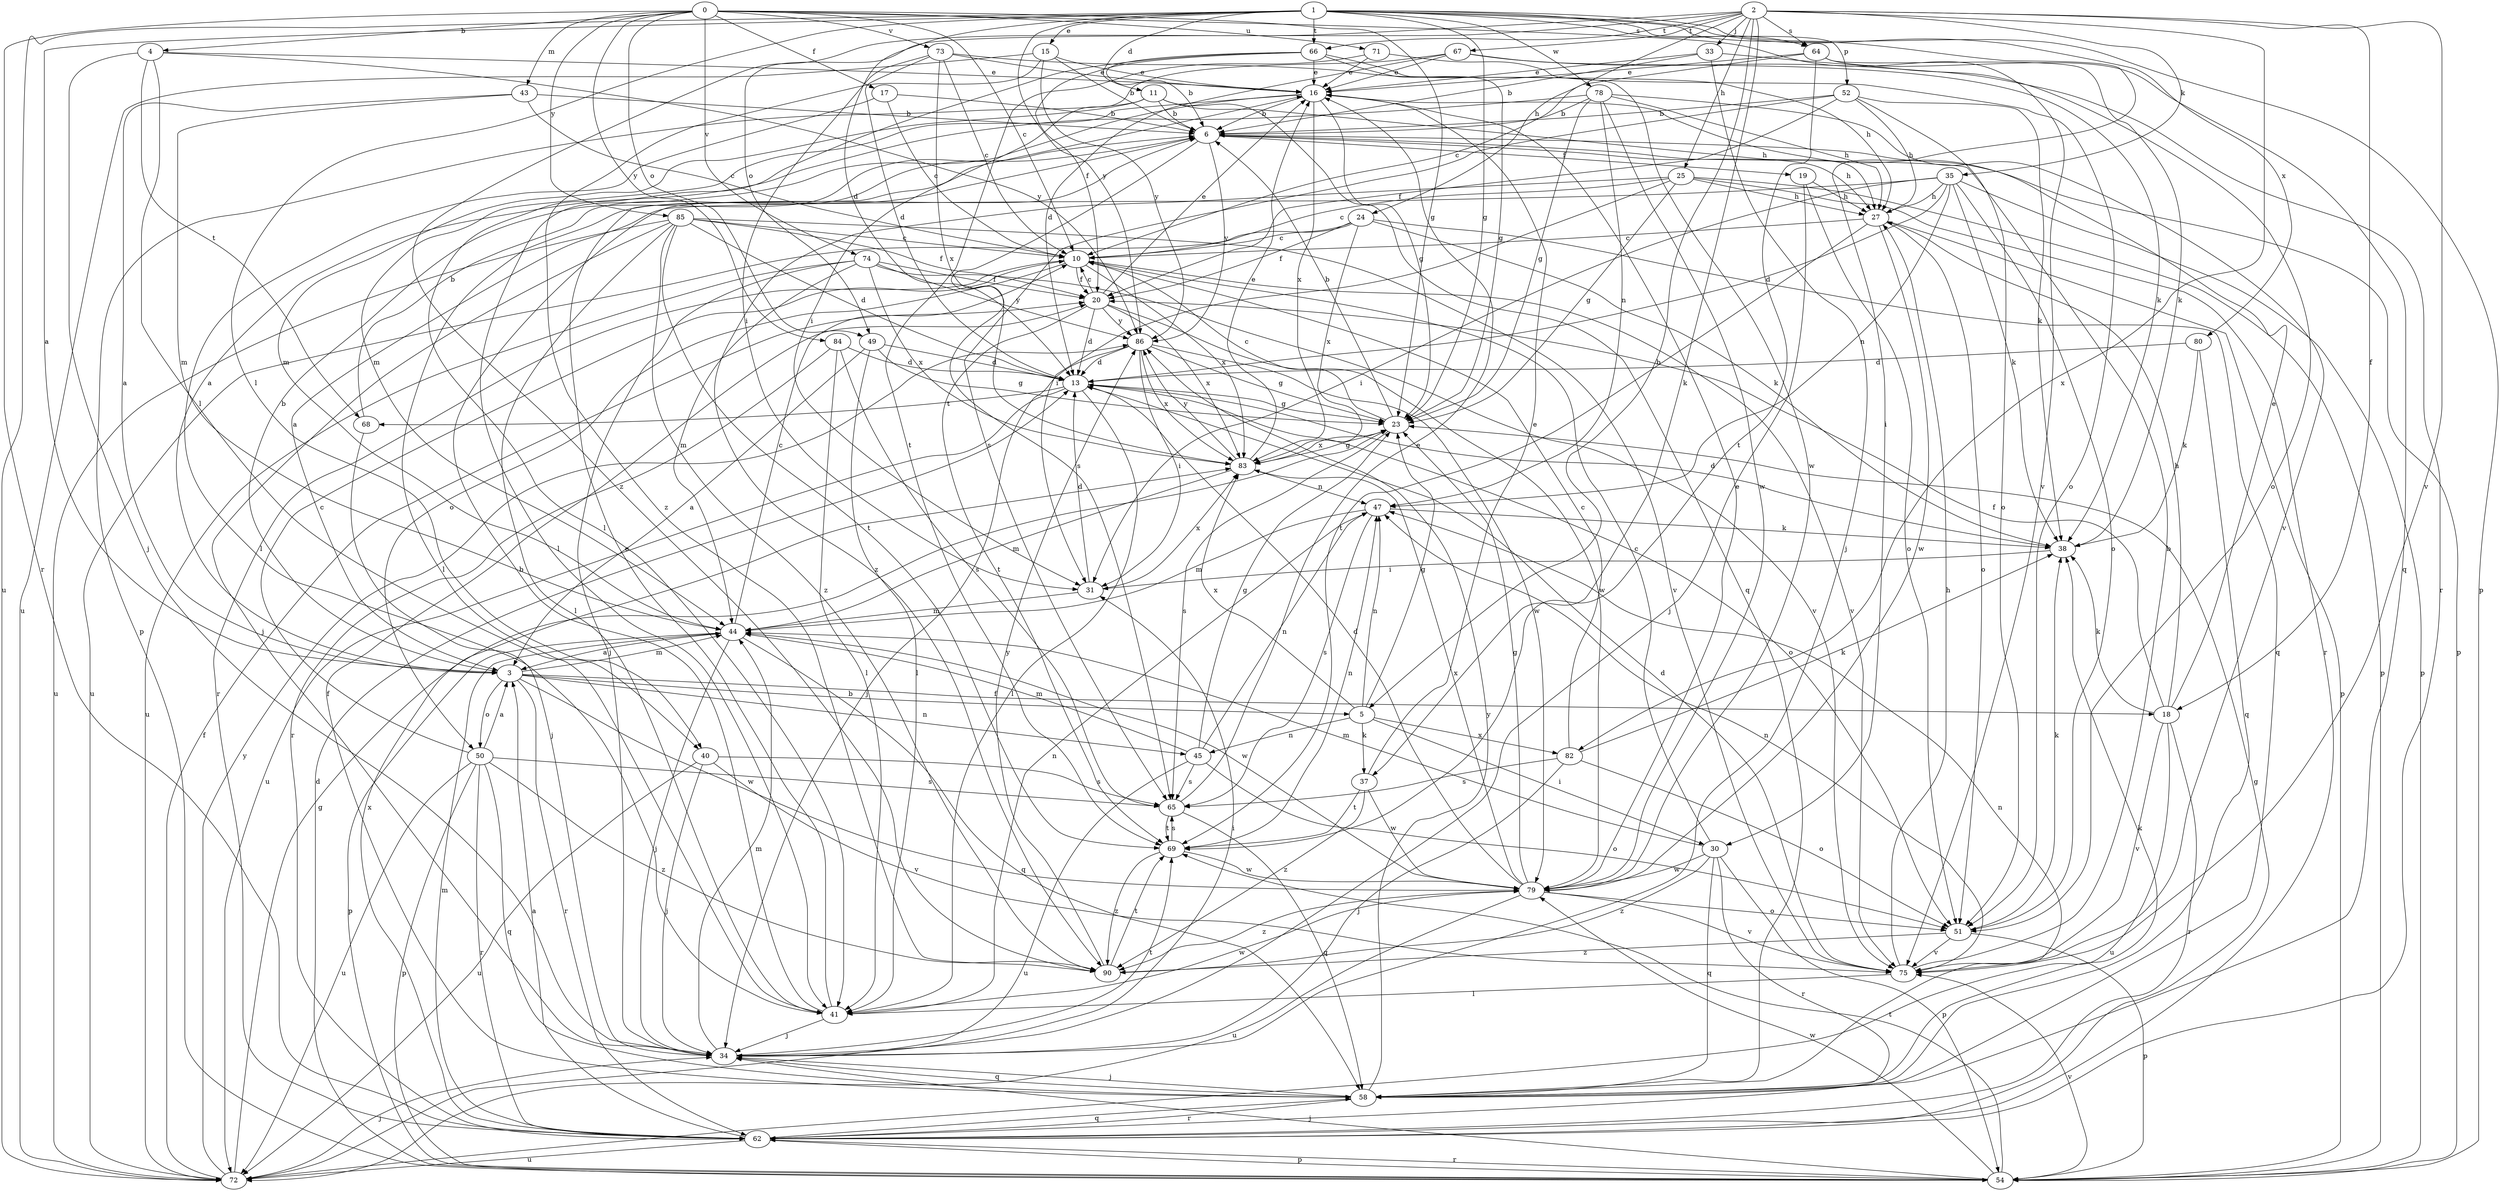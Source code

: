 strict digraph  {
0;
1;
2;
3;
4;
5;
6;
10;
11;
13;
15;
16;
17;
18;
19;
20;
23;
24;
25;
27;
30;
31;
33;
34;
35;
37;
38;
40;
41;
43;
44;
45;
47;
49;
50;
51;
52;
54;
58;
62;
64;
65;
66;
67;
68;
69;
71;
72;
73;
74;
75;
78;
79;
80;
82;
83;
84;
85;
86;
90;
0 -> 4  [label=b];
0 -> 10  [label=c];
0 -> 17  [label=f];
0 -> 23  [label=g];
0 -> 43  [label=m];
0 -> 49  [label=o];
0 -> 62  [label=r];
0 -> 71  [label=u];
0 -> 73  [label=v];
0 -> 74  [label=v];
0 -> 75  [label=v];
0 -> 84  [label=y];
0 -> 85  [label=y];
1 -> 3  [label=a];
1 -> 11  [label=d];
1 -> 13  [label=d];
1 -> 15  [label=e];
1 -> 23  [label=g];
1 -> 30  [label=i];
1 -> 40  [label=l];
1 -> 52  [label=p];
1 -> 54  [label=p];
1 -> 64  [label=s];
1 -> 66  [label=t];
1 -> 72  [label=u];
1 -> 78  [label=w];
1 -> 80  [label=x];
1 -> 86  [label=y];
2 -> 5  [label=b];
2 -> 18  [label=f];
2 -> 24  [label=h];
2 -> 25  [label=h];
2 -> 33  [label=j];
2 -> 35  [label=k];
2 -> 37  [label=k];
2 -> 49  [label=o];
2 -> 64  [label=s];
2 -> 66  [label=t];
2 -> 67  [label=t];
2 -> 75  [label=v];
2 -> 82  [label=x];
2 -> 90  [label=z];
3 -> 5  [label=b];
3 -> 6  [label=b];
3 -> 18  [label=f];
3 -> 44  [label=m];
3 -> 45  [label=n];
3 -> 50  [label=o];
3 -> 62  [label=r];
3 -> 79  [label=w];
4 -> 16  [label=e];
4 -> 34  [label=j];
4 -> 40  [label=l];
4 -> 68  [label=t];
4 -> 86  [label=y];
5 -> 23  [label=g];
5 -> 30  [label=i];
5 -> 37  [label=k];
5 -> 45  [label=n];
5 -> 47  [label=n];
5 -> 82  [label=x];
5 -> 83  [label=x];
6 -> 19  [label=f];
6 -> 27  [label=h];
6 -> 41  [label=l];
6 -> 54  [label=p];
6 -> 65  [label=s];
6 -> 86  [label=y];
10 -> 20  [label=f];
10 -> 50  [label=o];
10 -> 62  [label=r];
10 -> 75  [label=v];
10 -> 83  [label=x];
11 -> 6  [label=b];
11 -> 27  [label=h];
11 -> 44  [label=m];
11 -> 54  [label=p];
11 -> 58  [label=q];
13 -> 23  [label=g];
13 -> 41  [label=l];
13 -> 51  [label=o];
13 -> 68  [label=t];
13 -> 72  [label=u];
15 -> 6  [label=b];
15 -> 16  [label=e];
15 -> 72  [label=u];
15 -> 86  [label=y];
15 -> 90  [label=z];
16 -> 6  [label=b];
16 -> 23  [label=g];
16 -> 41  [label=l];
16 -> 44  [label=m];
16 -> 83  [label=x];
17 -> 6  [label=b];
17 -> 10  [label=c];
17 -> 41  [label=l];
18 -> 16  [label=e];
18 -> 20  [label=f];
18 -> 27  [label=h];
18 -> 38  [label=k];
18 -> 62  [label=r];
18 -> 72  [label=u];
18 -> 75  [label=v];
19 -> 27  [label=h];
19 -> 34  [label=j];
19 -> 51  [label=o];
20 -> 10  [label=c];
20 -> 13  [label=d];
20 -> 16  [label=e];
20 -> 69  [label=t];
20 -> 79  [label=w];
20 -> 83  [label=x];
20 -> 86  [label=y];
23 -> 6  [label=b];
23 -> 10  [label=c];
23 -> 65  [label=s];
23 -> 83  [label=x];
24 -> 10  [label=c];
24 -> 20  [label=f];
24 -> 38  [label=k];
24 -> 58  [label=q];
24 -> 72  [label=u];
24 -> 83  [label=x];
25 -> 10  [label=c];
25 -> 23  [label=g];
25 -> 27  [label=h];
25 -> 31  [label=i];
25 -> 54  [label=p];
25 -> 62  [label=r];
25 -> 90  [label=z];
27 -> 10  [label=c];
27 -> 51  [label=o];
27 -> 54  [label=p];
27 -> 69  [label=t];
27 -> 79  [label=w];
30 -> 10  [label=c];
30 -> 44  [label=m];
30 -> 54  [label=p];
30 -> 58  [label=q];
30 -> 62  [label=r];
30 -> 79  [label=w];
30 -> 90  [label=z];
31 -> 13  [label=d];
31 -> 44  [label=m];
31 -> 83  [label=x];
33 -> 6  [label=b];
33 -> 16  [label=e];
33 -> 34  [label=j];
33 -> 51  [label=o];
34 -> 31  [label=i];
34 -> 44  [label=m];
34 -> 58  [label=q];
34 -> 69  [label=t];
35 -> 3  [label=a];
35 -> 13  [label=d];
35 -> 27  [label=h];
35 -> 31  [label=i];
35 -> 38  [label=k];
35 -> 47  [label=n];
35 -> 51  [label=o];
35 -> 54  [label=p];
37 -> 16  [label=e];
37 -> 69  [label=t];
37 -> 79  [label=w];
37 -> 90  [label=z];
38 -> 13  [label=d];
38 -> 31  [label=i];
40 -> 34  [label=j];
40 -> 65  [label=s];
40 -> 72  [label=u];
40 -> 75  [label=v];
41 -> 6  [label=b];
41 -> 16  [label=e];
41 -> 34  [label=j];
41 -> 47  [label=n];
41 -> 79  [label=w];
43 -> 3  [label=a];
43 -> 6  [label=b];
43 -> 10  [label=c];
43 -> 44  [label=m];
44 -> 3  [label=a];
44 -> 10  [label=c];
44 -> 34  [label=j];
44 -> 54  [label=p];
44 -> 58  [label=q];
44 -> 79  [label=w];
45 -> 23  [label=g];
45 -> 44  [label=m];
45 -> 47  [label=n];
45 -> 51  [label=o];
45 -> 65  [label=s];
45 -> 72  [label=u];
47 -> 38  [label=k];
47 -> 44  [label=m];
47 -> 65  [label=s];
49 -> 3  [label=a];
49 -> 13  [label=d];
49 -> 23  [label=g];
49 -> 41  [label=l];
50 -> 3  [label=a];
50 -> 10  [label=c];
50 -> 54  [label=p];
50 -> 58  [label=q];
50 -> 62  [label=r];
50 -> 65  [label=s];
50 -> 72  [label=u];
50 -> 90  [label=z];
51 -> 38  [label=k];
51 -> 54  [label=p];
51 -> 75  [label=v];
51 -> 90  [label=z];
52 -> 6  [label=b];
52 -> 20  [label=f];
52 -> 27  [label=h];
52 -> 38  [label=k];
52 -> 51  [label=o];
52 -> 65  [label=s];
54 -> 13  [label=d];
54 -> 34  [label=j];
54 -> 62  [label=r];
54 -> 69  [label=t];
54 -> 75  [label=v];
54 -> 79  [label=w];
58 -> 20  [label=f];
58 -> 34  [label=j];
58 -> 38  [label=k];
58 -> 47  [label=n];
58 -> 62  [label=r];
58 -> 86  [label=y];
62 -> 3  [label=a];
62 -> 23  [label=g];
62 -> 44  [label=m];
62 -> 54  [label=p];
62 -> 58  [label=q];
62 -> 72  [label=u];
62 -> 83  [label=x];
64 -> 10  [label=c];
64 -> 16  [label=e];
64 -> 38  [label=k];
64 -> 58  [label=q];
64 -> 69  [label=t];
65 -> 16  [label=e];
65 -> 58  [label=q];
65 -> 69  [label=t];
66 -> 6  [label=b];
66 -> 16  [label=e];
66 -> 20  [label=f];
66 -> 23  [label=g];
66 -> 41  [label=l];
66 -> 79  [label=w];
67 -> 13  [label=d];
67 -> 16  [label=e];
67 -> 31  [label=i];
67 -> 38  [label=k];
67 -> 62  [label=r];
68 -> 6  [label=b];
68 -> 34  [label=j];
69 -> 47  [label=n];
69 -> 65  [label=s];
69 -> 79  [label=w];
69 -> 90  [label=z];
71 -> 16  [label=e];
71 -> 51  [label=o];
71 -> 69  [label=t];
72 -> 20  [label=f];
72 -> 23  [label=g];
72 -> 34  [label=j];
72 -> 86  [label=y];
73 -> 10  [label=c];
73 -> 13  [label=d];
73 -> 16  [label=e];
73 -> 27  [label=h];
73 -> 31  [label=i];
73 -> 83  [label=x];
74 -> 20  [label=f];
74 -> 34  [label=j];
74 -> 44  [label=m];
74 -> 72  [label=u];
74 -> 75  [label=v];
74 -> 83  [label=x];
74 -> 86  [label=y];
75 -> 6  [label=b];
75 -> 13  [label=d];
75 -> 27  [label=h];
75 -> 41  [label=l];
75 -> 47  [label=n];
78 -> 3  [label=a];
78 -> 6  [label=b];
78 -> 23  [label=g];
78 -> 27  [label=h];
78 -> 47  [label=n];
78 -> 75  [label=v];
78 -> 79  [label=w];
79 -> 13  [label=d];
79 -> 16  [label=e];
79 -> 23  [label=g];
79 -> 51  [label=o];
79 -> 72  [label=u];
79 -> 75  [label=v];
79 -> 83  [label=x];
79 -> 90  [label=z];
80 -> 13  [label=d];
80 -> 38  [label=k];
80 -> 58  [label=q];
82 -> 10  [label=c];
82 -> 34  [label=j];
82 -> 38  [label=k];
82 -> 51  [label=o];
82 -> 65  [label=s];
83 -> 16  [label=e];
83 -> 23  [label=g];
83 -> 44  [label=m];
83 -> 47  [label=n];
83 -> 86  [label=y];
84 -> 13  [label=d];
84 -> 41  [label=l];
84 -> 62  [label=r];
84 -> 65  [label=s];
85 -> 10  [label=c];
85 -> 13  [label=d];
85 -> 20  [label=f];
85 -> 34  [label=j];
85 -> 41  [label=l];
85 -> 69  [label=t];
85 -> 72  [label=u];
85 -> 75  [label=v];
85 -> 90  [label=z];
86 -> 13  [label=d];
86 -> 23  [label=g];
86 -> 31  [label=i];
86 -> 34  [label=j];
86 -> 79  [label=w];
86 -> 83  [label=x];
90 -> 69  [label=t];
90 -> 86  [label=y];
}
